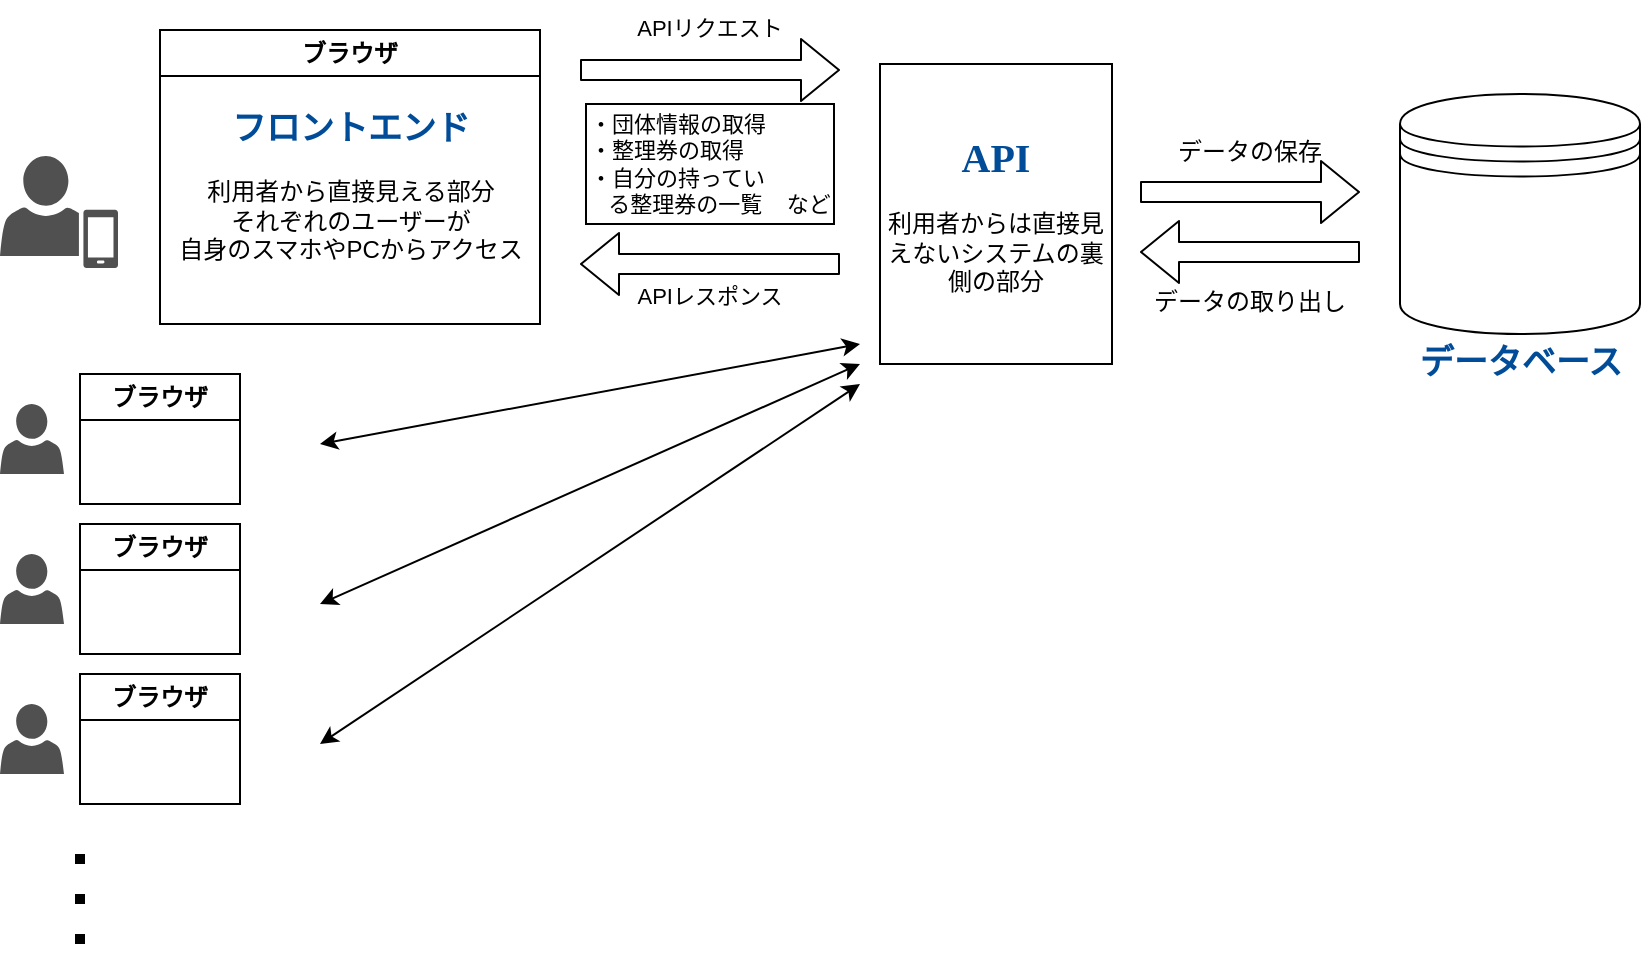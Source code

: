 <mxfile>
    <diagram id="7VP2AyVYjuAuci0hmrgX" name="ページ1">
        <mxGraphModel dx="1057" dy="697" grid="1" gridSize="10" guides="1" tooltips="1" connect="1" arrows="1" fold="1" page="1" pageScale="1" pageWidth="827" pageHeight="1169" background="#ffffff" math="0" shadow="0">
            <root>
                <mxCell id="0"/>
                <mxCell id="1" parent="0"/>
                <mxCell id="2" value="" style="sketch=0;pointerEvents=1;shadow=0;dashed=0;html=1;strokeColor=none;fillColor=#505050;labelPosition=center;verticalLabelPosition=bottom;verticalAlign=top;outlineConnect=0;align=center;shape=mxgraph.office.users.mobile_user;" vertex="1" parent="1">
                    <mxGeometry y="556" width="59" height="56" as="geometry"/>
                </mxCell>
                <mxCell id="3" value="ブラウザ" style="swimlane;whiteSpace=wrap;html=1;" vertex="1" parent="1">
                    <mxGeometry x="80" y="493" width="190" height="147" as="geometry">
                        <mxRectangle x="80" y="493" width="90" height="30" as="alternateBounds"/>
                    </mxGeometry>
                </mxCell>
                <mxCell id="5" value="&lt;font color=&quot;#004c99&quot; size=&quot;1&quot; style=&quot;&quot; face=&quot;yu gothic&quot;&gt;&lt;b style=&quot;font-size: 17px;&quot;&gt;フロントエンド&lt;/b&gt;&lt;/font&gt;&lt;br&gt;&lt;br&gt;利用者から直接見える部分&lt;br&gt;それぞれのユーザーが&lt;br&gt;自身のスマホやPCからアクセス" style="text;html=1;align=center;verticalAlign=middle;resizable=0;points=[];autosize=1;strokeColor=none;fillColor=none;" vertex="1" parent="3">
                    <mxGeometry x="-5" y="33" width="200" height="90" as="geometry"/>
                </mxCell>
                <mxCell id="4" value="" style="shape=datastore;whiteSpace=wrap;html=1;" vertex="1" parent="1">
                    <mxGeometry x="700" y="525" width="120" height="120" as="geometry"/>
                </mxCell>
                <mxCell id="6" value="データベース" style="text;html=1;align=center;verticalAlign=middle;resizable=0;points=[];autosize=1;strokeColor=none;fillColor=none;fontColor=#004C99;fontStyle=1;fontFamily=yu gothic;fontSize=17;" vertex="1" parent="1">
                    <mxGeometry x="695" y="645" width="130" height="30" as="geometry"/>
                </mxCell>
                <mxCell id="7" value="&lt;font color=&quot;#004c99&quot; size=&quot;1&quot; face=&quot;yu gothic&quot;&gt;&lt;b style=&quot;font-size: 20px;&quot;&gt;API&lt;/b&gt;&lt;/font&gt;&lt;br&gt;&lt;br&gt;利用者からは直接見えないシステムの裏側の部分" style="rounded=0;whiteSpace=wrap;html=1;" vertex="1" parent="1">
                    <mxGeometry x="440" y="510" width="116" height="150" as="geometry"/>
                </mxCell>
                <mxCell id="8" value="" style="sketch=0;pointerEvents=1;shadow=0;dashed=0;html=1;strokeColor=none;fillColor=#505050;labelPosition=center;verticalLabelPosition=bottom;verticalAlign=top;outlineConnect=0;align=center;shape=mxgraph.office.users.user;" vertex="1" parent="1">
                    <mxGeometry y="680" width="32" height="35" as="geometry"/>
                </mxCell>
                <mxCell id="9" value="" style="sketch=0;pointerEvents=1;shadow=0;dashed=0;html=1;strokeColor=none;fillColor=#505050;labelPosition=center;verticalLabelPosition=bottom;verticalAlign=top;outlineConnect=0;align=center;shape=mxgraph.office.users.user;" vertex="1" parent="1">
                    <mxGeometry y="755" width="32" height="35" as="geometry"/>
                </mxCell>
                <mxCell id="10" value="" style="sketch=0;pointerEvents=1;shadow=0;dashed=0;html=1;strokeColor=none;fillColor=#505050;labelPosition=center;verticalLabelPosition=bottom;verticalAlign=top;outlineConnect=0;align=center;shape=mxgraph.office.users.user;" vertex="1" parent="1">
                    <mxGeometry y="830" width="32" height="35" as="geometry"/>
                </mxCell>
                <mxCell id="12" value="" style="shape=flexArrow;endArrow=classic;html=1;" edge="1" parent="1">
                    <mxGeometry width="50" height="50" relative="1" as="geometry">
                        <mxPoint x="570" y="574" as="sourcePoint"/>
                        <mxPoint x="680" y="574" as="targetPoint"/>
                    </mxGeometry>
                </mxCell>
                <mxCell id="13" value="データの保存" style="text;html=1;strokeColor=none;fillColor=none;align=center;verticalAlign=middle;whiteSpace=wrap;rounded=0;" vertex="1" parent="1">
                    <mxGeometry x="580" y="539" width="90" height="30" as="geometry"/>
                </mxCell>
                <mxCell id="14" value="" style="shape=flexArrow;endArrow=classic;html=1;" edge="1" parent="1">
                    <mxGeometry width="50" height="50" relative="1" as="geometry">
                        <mxPoint x="680" y="604" as="sourcePoint"/>
                        <mxPoint x="570" y="604" as="targetPoint"/>
                    </mxGeometry>
                </mxCell>
                <mxCell id="15" value="データの取り出し" style="text;html=1;strokeColor=none;fillColor=none;align=center;verticalAlign=middle;whiteSpace=wrap;rounded=0;" vertex="1" parent="1">
                    <mxGeometry x="575" y="614" width="100" height="30" as="geometry"/>
                </mxCell>
                <mxCell id="16" value="ブラウザ" style="swimlane;whiteSpace=wrap;html=1;" vertex="1" parent="1">
                    <mxGeometry x="40" y="665" width="80" height="65" as="geometry"/>
                </mxCell>
                <mxCell id="17" value="ブラウザ" style="swimlane;whiteSpace=wrap;html=1;" vertex="1" parent="1">
                    <mxGeometry x="40" y="740" width="80" height="65" as="geometry"/>
                </mxCell>
                <mxCell id="18" value="ブラウザ" style="swimlane;whiteSpace=wrap;html=1;" vertex="1" parent="1">
                    <mxGeometry x="40" y="815" width="80" height="65" as="geometry"/>
                </mxCell>
                <mxCell id="24" value="" style="endArrow=none;dashed=1;html=1;dashPattern=1 3;strokeWidth=5;fontFamily=yu gothic;fontSize=17;fontColor=#FF8000;jumpSize=7;" edge="1" parent="1">
                    <mxGeometry width="50" height="50" relative="1" as="geometry">
                        <mxPoint x="40" y="950" as="sourcePoint"/>
                        <mxPoint x="40" y="890" as="targetPoint"/>
                    </mxGeometry>
                </mxCell>
                <mxCell id="26" value="APIリクエスト" style="text;html=1;strokeColor=none;fillColor=none;align=center;verticalAlign=middle;whiteSpace=wrap;rounded=0;fontFamily=Helvetica;fontSize=11;fontColor=#000000;" vertex="1" parent="1">
                    <mxGeometry x="310" y="478" width="90" height="27" as="geometry"/>
                </mxCell>
                <mxCell id="29" value="" style="shape=flexArrow;endArrow=classic;html=1;" edge="1" parent="1">
                    <mxGeometry width="50" height="50" relative="1" as="geometry">
                        <mxPoint x="290" y="513" as="sourcePoint"/>
                        <mxPoint x="420" y="513" as="targetPoint"/>
                    </mxGeometry>
                </mxCell>
                <mxCell id="32" value="・団体情報の取得&lt;br&gt;・整理券の取得&lt;br&gt;・自分の持ってい&lt;br&gt;&amp;nbsp; &amp;nbsp;る整理券の一覧&amp;nbsp; &amp;nbsp; など" style="text;html=1;strokeColor=default;fillColor=none;align=left;verticalAlign=middle;whiteSpace=wrap;rounded=0;fontFamily=Helvetica;fontSize=11;fontColor=#000000;strokeWidth=1;" vertex="1" parent="1">
                    <mxGeometry x="293" y="530" width="124" height="60" as="geometry"/>
                </mxCell>
                <mxCell id="34" value="" style="shape=flexArrow;endArrow=classic;html=1;" edge="1" parent="1">
                    <mxGeometry width="50" height="50" relative="1" as="geometry">
                        <mxPoint x="420" y="610" as="sourcePoint"/>
                        <mxPoint x="290" y="610" as="targetPoint"/>
                    </mxGeometry>
                </mxCell>
                <mxCell id="35" value="APIレスポンス" style="text;html=1;strokeColor=none;fillColor=none;align=center;verticalAlign=middle;whiteSpace=wrap;rounded=0;fontFamily=Helvetica;fontSize=11;fontColor=#000000;" vertex="1" parent="1">
                    <mxGeometry x="310" y="612" width="90" height="27" as="geometry"/>
                </mxCell>
                <mxCell id="37" value="" style="endArrow=classic;startArrow=classic;html=1;strokeWidth=1;fontFamily=yu gothic;fontSize=17;fontColor=#004C99;jumpSize=7;" edge="1" parent="1">
                    <mxGeometry width="50" height="50" relative="1" as="geometry">
                        <mxPoint x="160" y="700" as="sourcePoint"/>
                        <mxPoint x="430" y="650" as="targetPoint"/>
                    </mxGeometry>
                </mxCell>
                <mxCell id="38" value="" style="endArrow=classic;startArrow=classic;html=1;strokeWidth=1;fontFamily=yu gothic;fontSize=17;fontColor=#004C99;jumpSize=7;" edge="1" parent="1">
                    <mxGeometry width="50" height="50" relative="1" as="geometry">
                        <mxPoint x="160" y="780" as="sourcePoint"/>
                        <mxPoint x="430" y="660" as="targetPoint"/>
                    </mxGeometry>
                </mxCell>
                <mxCell id="39" value="" style="endArrow=classic;startArrow=classic;html=1;strokeWidth=1;fontFamily=yu gothic;fontSize=17;fontColor=#004C99;jumpSize=7;" edge="1" parent="1">
                    <mxGeometry width="50" height="50" relative="1" as="geometry">
                        <mxPoint x="160" y="850" as="sourcePoint"/>
                        <mxPoint x="430" y="670" as="targetPoint"/>
                    </mxGeometry>
                </mxCell>
            </root>
        </mxGraphModel>
    </diagram>
</mxfile>